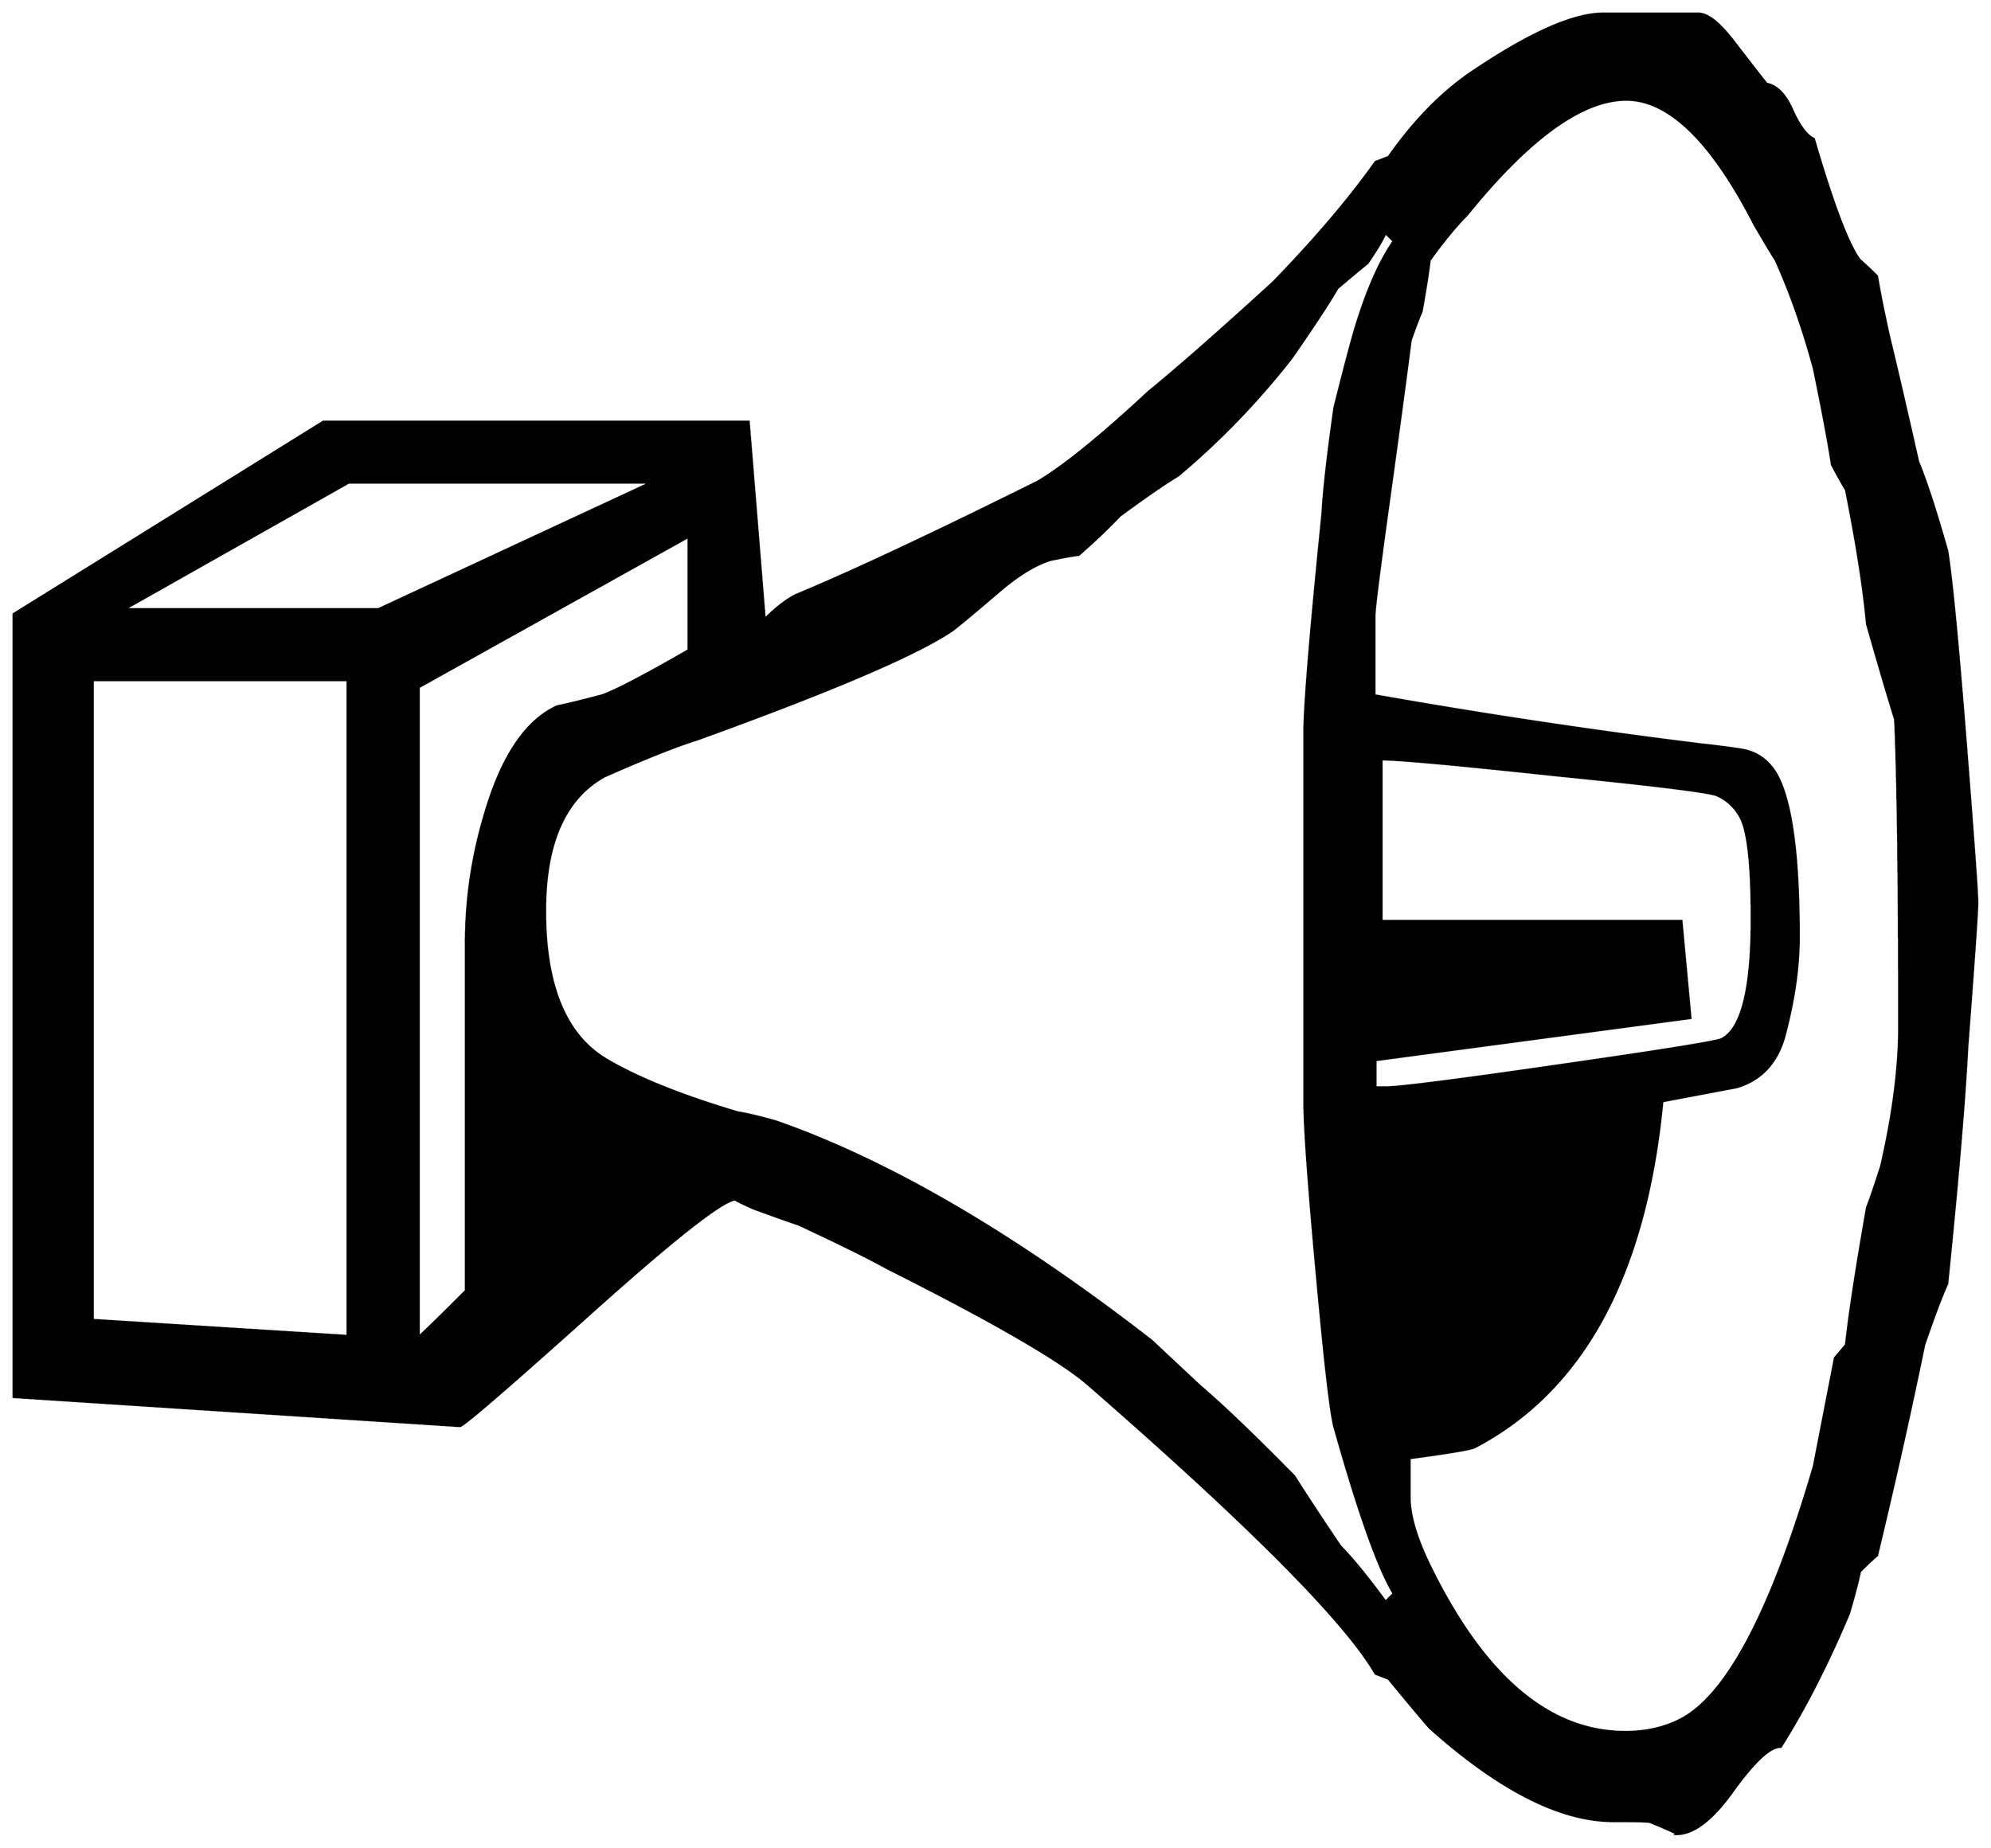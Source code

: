 


\begin{tikzpicture}[y=0.80pt, x=0.80pt, yscale=-1.0, xscale=1.0, inner sep=0pt, outer sep=0pt]
\begin{scope}[shift={(100.0,1717.0)},nonzero rule]
  \path[draw=.,fill=.,line width=1.600pt] (2040.0,-614.0) ..
    controls (2040.0,-605.333) and (2036.667,-557.333) ..
    (2030.0,-470.0) .. controls (2027.333,-417.333) and
    (2020.667,-338.667) .. (2010.0,-234.0) .. controls
    (2004.0,-220.667) and (1996.333,-200.333) .. (1987.0,-173.0) ..
    controls (1973.0,-105.0) and (1957.333,-35.0) .. (1940.0,37.0)
    .. controls (1936.0,40.333) and (1930.333,45.667) .. (1923.0,53.0)
    .. controls (1921.0,63.0) and (1917.333,77.0) .. (1912.0,95.0)
    .. controls (1890.667,145.667) and (1868.0,190.0) ..
    (1844.0,228.0) .. controls (1834.0,227.333) and (1818.333,241.667)
    .. (1797.0,271.0) .. controls (1776.333,300.333) and
    (1757.333,315.0) .. (1740.0,315.0) .. controls (1742.0,315.0)
    and (1733.333,311.0) .. (1714.0,303.0) .. controls
    (1712.667,302.333) and (1700.333,302.0) .. (1677.0,302.0) ..
    controls (1624.333,302.0) and (1563.333,271.0) .. (1494.0,209.0)
    .. controls (1484.667,198.333) and (1471.0,182.0) ..
    (1453.0,160.0) -- (1440.0,155.0) .. controls (1410.0,103.0)
    and (1314.667,7.0) .. (1154.0,-133.0) .. controls
    (1126.667,-157.0) and (1060.0,-195.667) .. (954.0,-249.0) ..
    controls (934.667,-259.667) and (905.0,-274.333) .. (865.0,-293.0)
    .. controls (855.0,-296.333) and (840.0,-301.667) ..
    (820.0,-309.0) .. controls (806.667,-315.0) and (800.667,-318.0)
    .. (802.0,-318.0) .. controls (790.0,-318.0) and
    (742.0,-280.333) .. (658.0,-205.0) .. controls (574.0,-129.667)
    and (530.333,-92.0) .. (527.0,-92.0) -- (82.0,-121.0) --
    (82.0,-902.0) -- (391.0,-1094.0) -- (815.0,-1094.0) --
    (831.0,-897.0) .. controls (842.333,-908.333) and (852.667,-916.333)
    .. (862.0,-921.0) .. controls (916.667,-943.667) and
    (997.0,-981.333) .. (1103.0,-1034.0) .. controls
    (1129.0,-1049.333) and (1166.0,-1079.333) .. (1214.0,-1124.0) ..
    controls (1242.667,-1147.333) and (1284.0,-1183.667) ..
    (1338.0,-1233.0) .. controls (1380.0,-1276.333) and
    (1414.0,-1316.333) .. (1440.0,-1353.0) -- (1453.0,-1358.0) ..
    controls (1478.333,-1394.0) and (1505.667,-1422.0) ..
    (1535.0,-1442.0) .. controls (1593.0,-1481.333) and
    (1637.0,-1501.0) .. (1667.0,-1501.0) -- (1762.0,-1501.0) ..
    controls (1771.333,-1501.0) and (1783.333,-1491.333) ..
    (1798.0,-1472.0) .. controls (1818.0,-1446.0) and
    (1828.667,-1432.333) .. (1830.0,-1431.0) .. controls
    (1840.0,-1429.0) and (1848.333,-1420.667) .. (1855.0,-1406.0) ..
    controls (1862.333,-1389.333) and (1869.667,-1379.333) ..
    (1877.0,-1376.0) .. controls (1896.333,-1310.0) and
    (1911.667,-1269.667) .. (1923.0,-1255.0) .. controls
    (1927.0,-1251.667) and (1932.667,-1246.333) .. (1940.0,-1239.0) ..
    controls (1942.667,-1223.0) and (1946.667,-1203.0) ..
    (1952.0,-1179.0) .. controls (1958.667,-1151.667) and
    (1968.333,-1110.0) .. (1981.0,-1054.0) .. controls
    (1989.0,-1034.667) and (1998.667,-1005.0) .. (2010.0,-965.0) ..
    controls (2014.667,-937.0) and (2021.667,-862.667) ..
    (2031.0,-742.0) .. controls (2037.0,-665.333) and
    (2040.0,-622.667) .. (2040.0,-614.0) -- cycle(1962.0,-490.0)
    .. controls (1962.0,-636.0) and (1960.667,-738.333) ..
    (1958.0,-797.0) .. controls (1951.333,-818.333) and
    (1942.0,-850.0) .. (1930.0,-892.0) .. controls
    (1926.667,-928.0) and (1919.667,-972.667) .. (1909.0,-1026.0) ..
    controls (1905.667,-1031.333) and (1901.0,-1039.667) ..
    (1895.0,-1051.0) .. controls (1891.667,-1073.0) and
    (1885.667,-1105.0) .. (1877.0,-1147.0) .. controls
    (1866.333,-1186.333) and (1853.667,-1222.333) .. (1839.0,-1255.0) ..
    controls (1834.333,-1262.333) and (1827.333,-1274.0) ..
    (1818.0,-1290.0) .. controls (1775.333,-1373.333) and
    (1732.667,-1415.0) .. (1690.0,-1415.0) .. controls
    (1646.0,-1415.0) and (1593.0,-1376.667) .. (1531.0,-1300.0) ..
    controls (1520.333,-1289.333) and (1508.0,-1274.333) ..
    (1494.0,-1255.0) .. controls (1492.667,-1243.667) and
    (1490.0,-1226.667) .. (1486.0,-1204.0) .. controls
    (1483.333,-1198.0) and (1479.667,-1188.333) .. (1475.0,-1175.0) ..
    controls (1470.333,-1138.333) and (1463.0,-1084.0) ..
    (1453.0,-1012.0) .. controls (1443.667,-944.667) and
    (1439.0,-907.667) .. (1439.0,-901.0) -- (1439.0,-821.0) ..
    controls (1548.333,-801.667) and (1657.0,-785.333) ..
    (1765.0,-772.0) .. controls (1777.667,-770.667) and
    (1790.667,-769.0) .. (1804.0,-767.0) .. controls
    (1817.333,-765.0) and (1828.0,-758.667) .. (1836.0,-748.0) ..
    controls (1853.333,-724.667) and (1862.0,-668.667) ..
    (1862.0,-580.0) .. controls (1862.0,-550.0) and
    (1857.333,-517.333) .. (1848.0,-482.0) .. controls
    (1840.667,-454.667) and (1824.667,-437.333) .. (1800.0,-430.0) ..
    controls (1775.333,-425.333) and (1750.667,-420.667) ..
    (1726.0,-416.0) .. controls (1709.333,-242.667) and
    (1647.0,-127.667) .. (1539.0,-71.0) .. controls (1535.667,-69.0)
    and (1514.0,-65.333) .. (1474.0,-60.0) -- (1474.0,-21.0) ..
    controls (1474.0,-3.0) and (1480.667,19.667) .. (1494.0,47.0) ..
    controls (1548.0,157.667) and (1613.0,213.0) .. (1689.0,213.0)
    .. controls (1711.0,213.0) and (1730.333,208.333) ..
    (1747.0,199.0) .. controls (1792.333,173.0) and (1835.667,89.333)
    .. (1877.0,-52.0) .. controls (1881.667,-76.0) and
    (1888.667,-112.0) .. (1898.0,-160.0) -- (1909.0,-173.0) ..
    controls (1912.333,-203.667) and (1919.333,-249.333) ..
    (1930.0,-310.0) .. controls (1933.333,-318.667) and
    (1938.0,-332.333) .. (1944.0,-351.0) .. controls
    (1956.0,-403.0) and (1962.0,-449.333) .. (1962.0,-490.0) --
    cycle(1815.0,-598.0) .. controls (1815.0,-651.333) and
    (1811.333,-685.0) .. (1804.0,-699.0) .. controls
    (1798.667,-709.0) and (1791.0,-716.333) .. (1781.0,-721.0) ..
    controls (1774.333,-724.333) and (1721.0,-731.0) ..
    (1621.0,-741.0) .. controls (1521.667,-751.667) and
    (1463.333,-757.0) .. (1446.0,-757.0) -- (1446.0,-596.0) --
    (1745.0,-596.0) .. controls (1747.0,-574.667) and
    (1750.0,-542.333) .. (1754.0,-499.0) -- (1440.0,-457.0) --
    (1440.0,-430.0) -- (1451.0,-430.0) .. controls
    (1464.333,-430.0) and (1521.667,-437.333) .. (1623.0,-452.0) ..
    controls (1725.0,-466.667) and (1779.0,-475.333) ..
    (1785.0,-478.0) .. controls (1805.0,-488.0) and
    (1815.0,-528.0) .. (1815.0,-598.0) -- cycle(1458.0,75.0) ..
    controls (1442.667,49.667) and (1423.0,-5.667) .. (1399.0,-91.0)
    .. controls (1395.667,-103.0) and (1390.667,-144.333) ..
    (1384.0,-215.0) .. controls (1374.0,-321.0) and
    (1369.0,-387.667) .. (1369.0,-415.0) -- (1369.0,-784.0) ..
    controls (1369.0,-810.667) and (1375.0,-883.333) ..
    (1387.0,-1002.0) .. controls (1388.333,-1026.0) and
    (1392.333,-1061.333) .. (1399.0,-1108.0) .. controls
    (1410.333,-1153.333) and (1418.0,-1182.0) .. (1422.0,-1194.0) ..
    controls (1432.667,-1228.0) and (1444.667,-1254.667) ..
    (1458.0,-1274.0) -- (1450.0,-1282.0) .. controls
    (1446.667,-1274.667) and (1440.667,-1264.667) .. (1432.0,-1252.0) ..
    controls (1425.333,-1246.667) and (1415.333,-1238.333) ..
    (1402.0,-1227.0) .. controls (1392.667,-1211.0) and
    (1377.333,-1187.667) .. (1356.0,-1157.0) .. controls
    (1322.0,-1113.667) and (1284.333,-1074.667) .. (1243.0,-1040.0) ..
    controls (1229.667,-1032.0) and (1210.333,-1018.667) ..
    (1185.0,-1000.0) .. controls (1173.667,-988.0) and
    (1160.0,-975.0) .. (1144.0,-961.0) .. controls
    (1138.0,-960.333) and (1128.667,-958.667) .. (1116.0,-956.0) ..
    controls (1100.667,-951.333) and (1083.333,-940.667) ..
    (1064.0,-924.0) .. controls (1036.667,-900.667) and
    (1021.0,-887.667) .. (1017.0,-885.0) .. controls
    (981.0,-861.0) and (896.667,-825.0) .. (764.0,-777.0) ..
    controls (742.667,-770.333) and (711.667,-758.0) .. (671.0,-740.0)
    .. controls (631.667,-718.0) and (612.0,-673.333) ..
    (612.0,-606.0) .. controls (612.0,-532.667) and (631.667,-483.667)
    .. (671.0,-459.0) .. controls (701.667,-440.333) and
    (746.0,-422.333) .. (804.0,-405.0) .. controls (812.667,-403.667)
    and (825.333,-400.667) .. (842.0,-396.0) .. controls
    (954.667,-356.667) and (1079.667,-283.667) .. (1217.0,-177.0) ..
    controls (1218.333,-175.667) and (1234.333,-160.667) ..
    (1265.0,-132.0) .. controls (1287.0,-113.333) and
    (1318.333,-83.333) .. (1359.0,-42.0) .. controls (1369.0,-26.0)
    and (1384.333,-2.667) .. (1405.0,28.0) .. controls (1416.333,39.333)
    and (1431.333,57.667) .. (1450.0,83.0) -- (1458.0,75.0) --
    cycle(717.0,-1033.0) -- (416.0,-1033.0) -- (193.0,-907.0) --
    (446.0,-907.0) -- (717.0,-1033.0) -- cycle(755.0,-866.0) --
    (755.0,-979.0) -- (486.0,-829.0) -- (486.0,-181.0) ..
    controls (496.667,-191.0) and (512.333,-206.333) .. (533.0,-227.0)
    -- (533.0,-574.0) .. controls (533.0,-618.667) and
    (539.667,-662.667) .. (553.0,-706.0) .. controls (569.667,-761.333)
    and (593.333,-796.0) .. (624.0,-810.0) .. controls
    (634.0,-812.0) and (649.0,-815.667) .. (669.0,-821.0) ..
    controls (682.333,-825.667) and (711.0,-840.667) .. (755.0,-866.0)
    -- cycle(415.0,-182.0) -- (415.0,-836.0) -- (161.0,-836.0)
    -- (161.0,-198.0) -- (415.0,-182.0) -- cycle;
\end{scope}

\end{tikzpicture}

